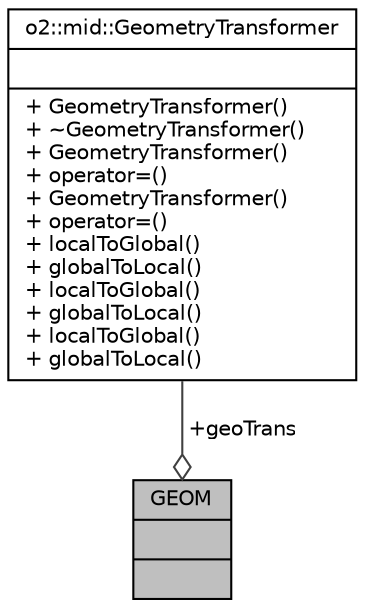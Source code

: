 digraph "GEOM"
{
 // INTERACTIVE_SVG=YES
  bgcolor="transparent";
  edge [fontname="Helvetica",fontsize="10",labelfontname="Helvetica",labelfontsize="10"];
  node [fontname="Helvetica",fontsize="10",shape=record];
  Node1 [label="{GEOM\n||}",height=0.2,width=0.4,color="black", fillcolor="grey75", style="filled" fontcolor="black"];
  Node2 -> Node1 [color="grey25",fontsize="10",style="solid",label=" +geoTrans" ,arrowhead="odiamond",fontname="Helvetica"];
  Node2 [label="{o2::mid::GeometryTransformer\n||+ GeometryTransformer()\l+ ~GeometryTransformer()\l+ GeometryTransformer()\l+ operator=()\l+ GeometryTransformer()\l+ operator=()\l+ localToGlobal()\l+ globalToLocal()\l+ localToGlobal()\l+ globalToLocal()\l+ localToGlobal()\l+ globalToLocal()\l}",height=0.2,width=0.4,color="black",URL="$d2/df3/classo2_1_1mid_1_1GeometryTransformer.html"];
}
